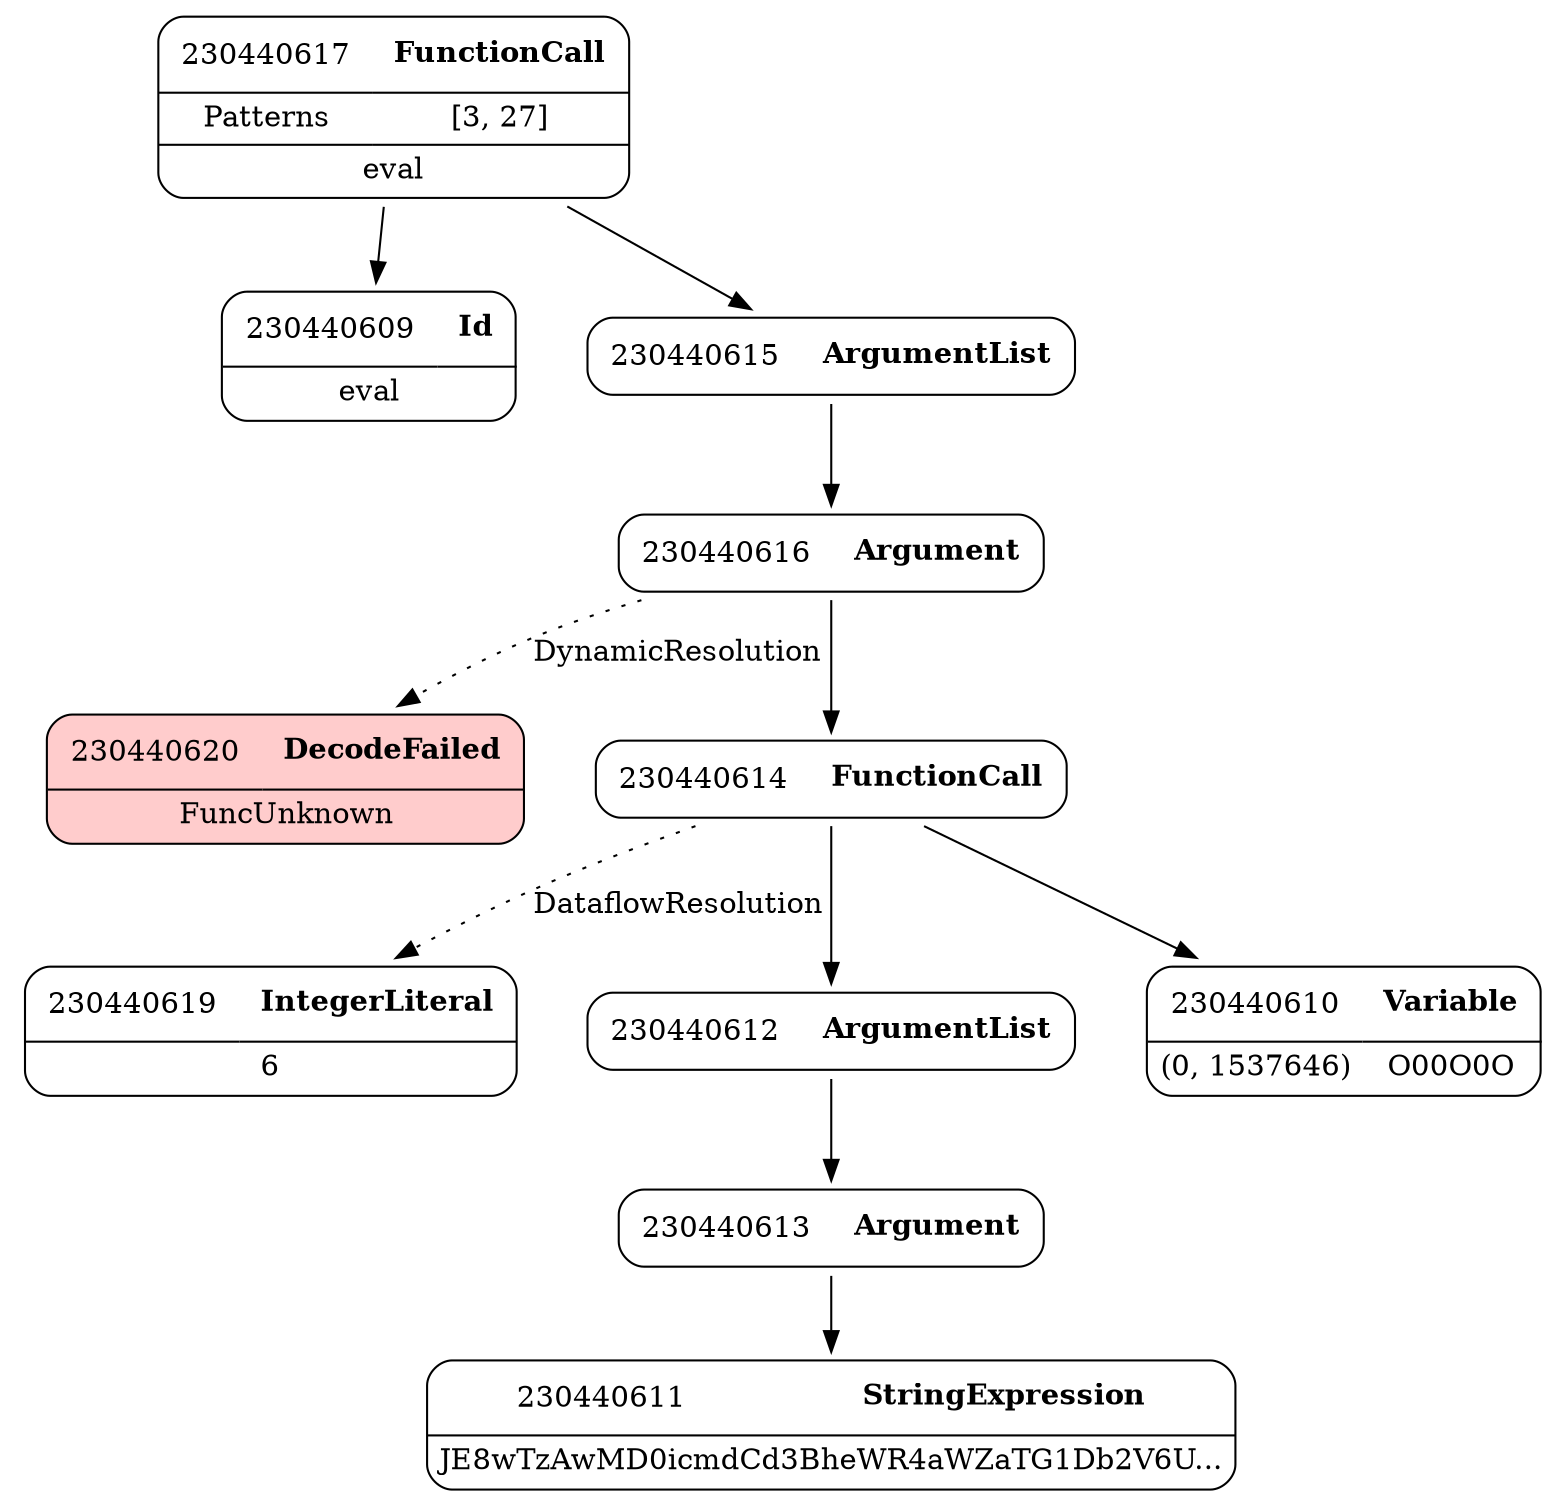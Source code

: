digraph ast {
node [shape=none];
230440620 [label=<<TABLE border='1' cellspacing='0' cellpadding='10' style='rounded' bgcolor='#FFCCCC' ><TR><TD border='0'>230440620</TD><TD border='0'><B>DecodeFailed</B></TD></TR><HR/><TR><TD border='0' cellpadding='5' colspan='2'>FuncUnknown</TD></TR></TABLE>>];
230440616 [label=<<TABLE border='1' cellspacing='0' cellpadding='10' style='rounded' ><TR><TD border='0'>230440616</TD><TD border='0'><B>Argument</B></TD></TR></TABLE>>];
230440616 -> 230440614 [weight=2];
230440616 -> 230440620 [style=dotted,label=DynamicResolution];
230440617 [label=<<TABLE border='1' cellspacing='0' cellpadding='10' style='rounded' ><TR><TD border='0'>230440617</TD><TD border='0'><B>FunctionCall</B></TD></TR><HR/><TR><TD border='0' cellpadding='5'>Patterns</TD><TD border='0' cellpadding='5'>[3, 27]</TD></TR><HR/><TR><TD border='0' cellpadding='5' colspan='2'>eval</TD></TR></TABLE>>];
230440617 -> 230440609 [weight=2];
230440617 -> 230440615 [weight=2];
230440619 [label=<<TABLE border='1' cellspacing='0' cellpadding='10' style='rounded' ><TR><TD border='0'>230440619</TD><TD border='0'><B>IntegerLiteral</B></TD></TR><HR/><TR><TD border='0' cellpadding='5' colspan='2'>6</TD></TR></TABLE>>];
230440612 [label=<<TABLE border='1' cellspacing='0' cellpadding='10' style='rounded' ><TR><TD border='0'>230440612</TD><TD border='0'><B>ArgumentList</B></TD></TR></TABLE>>];
230440612 -> 230440613 [weight=2];
230440613 [label=<<TABLE border='1' cellspacing='0' cellpadding='10' style='rounded' ><TR><TD border='0'>230440613</TD><TD border='0'><B>Argument</B></TD></TR></TABLE>>];
230440613 -> 230440611 [weight=2];
230440614 [label=<<TABLE border='1' cellspacing='0' cellpadding='10' style='rounded' ><TR><TD border='0'>230440614</TD><TD border='0'><B>FunctionCall</B></TD></TR></TABLE>>];
230440614 -> 230440610 [weight=2];
230440614 -> 230440612 [weight=2];
230440614 -> 230440619 [style=dotted,label=DataflowResolution];
230440615 [label=<<TABLE border='1' cellspacing='0' cellpadding='10' style='rounded' ><TR><TD border='0'>230440615</TD><TD border='0'><B>ArgumentList</B></TD></TR></TABLE>>];
230440615 -> 230440616 [weight=2];
230440609 [label=<<TABLE border='1' cellspacing='0' cellpadding='10' style='rounded' ><TR><TD border='0'>230440609</TD><TD border='0'><B>Id</B></TD></TR><HR/><TR><TD border='0' cellpadding='5' colspan='2'>eval</TD></TR></TABLE>>];
230440610 [label=<<TABLE border='1' cellspacing='0' cellpadding='10' style='rounded' ><TR><TD border='0'>230440610</TD><TD border='0'><B>Variable</B></TD></TR><HR/><TR><TD border='0' cellpadding='5'>(0, 1537646)</TD><TD border='0' cellpadding='5'>O00O0O</TD></TR></TABLE>>];
230440611 [label=<<TABLE border='1' cellspacing='0' cellpadding='10' style='rounded' ><TR><TD border='0'>230440611</TD><TD border='0'><B>StringExpression</B></TD></TR><HR/><TR><TD border='0' cellpadding='5' colspan='2'>JE8wTzAwMD0icmdCd3BheWR4aWZaTG1Db2V6U...</TD></TR></TABLE>>];
}
